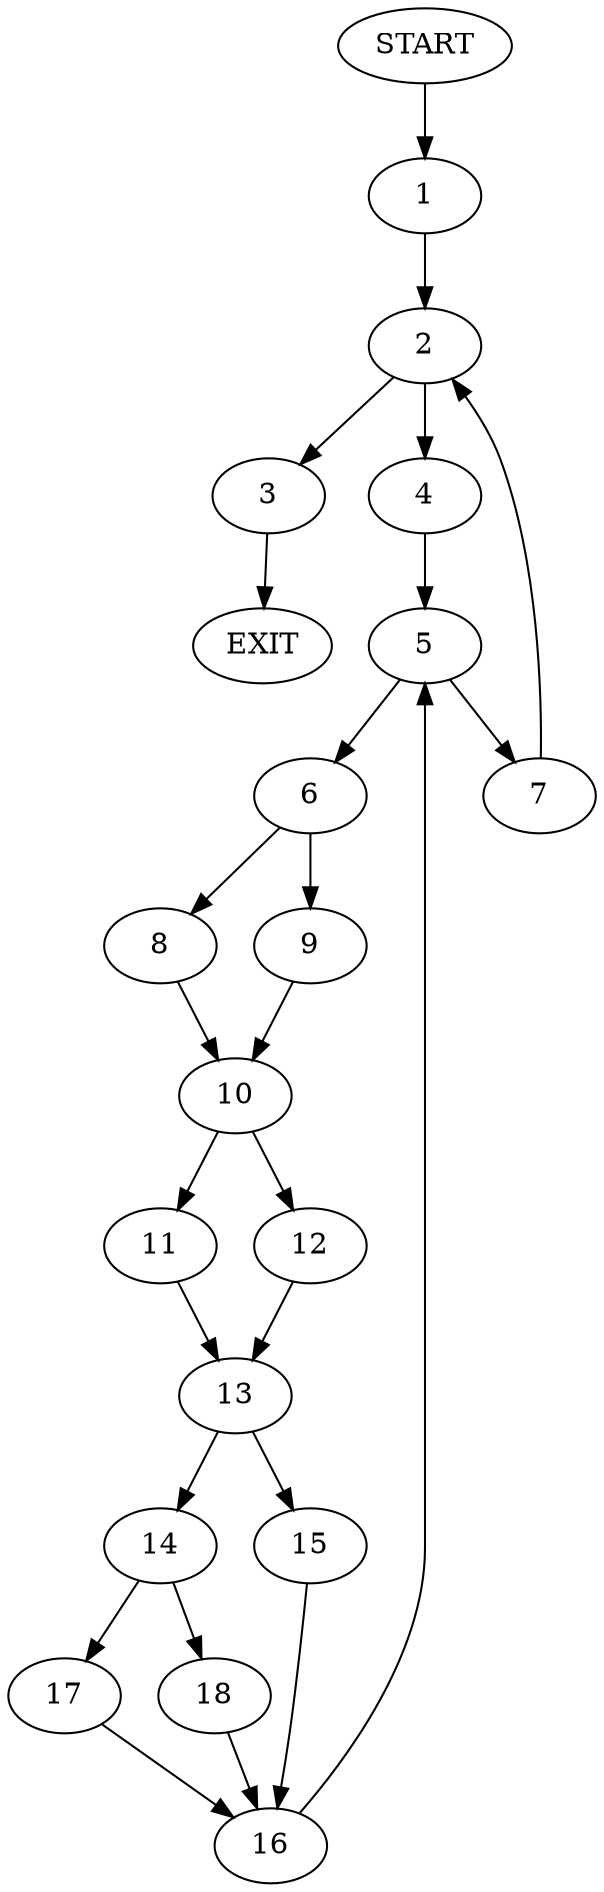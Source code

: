 digraph {
0 [label="START"]
19 [label="EXIT"]
0 -> 1
1 -> 2
2 -> 3
2 -> 4
3 -> 19
4 -> 5
5 -> 6
5 -> 7
7 -> 2
6 -> 8
6 -> 9
9 -> 10
8 -> 10
10 -> 11
10 -> 12
11 -> 13
12 -> 13
13 -> 14
13 -> 15
15 -> 16
14 -> 17
14 -> 18
16 -> 5
17 -> 16
18 -> 16
}
